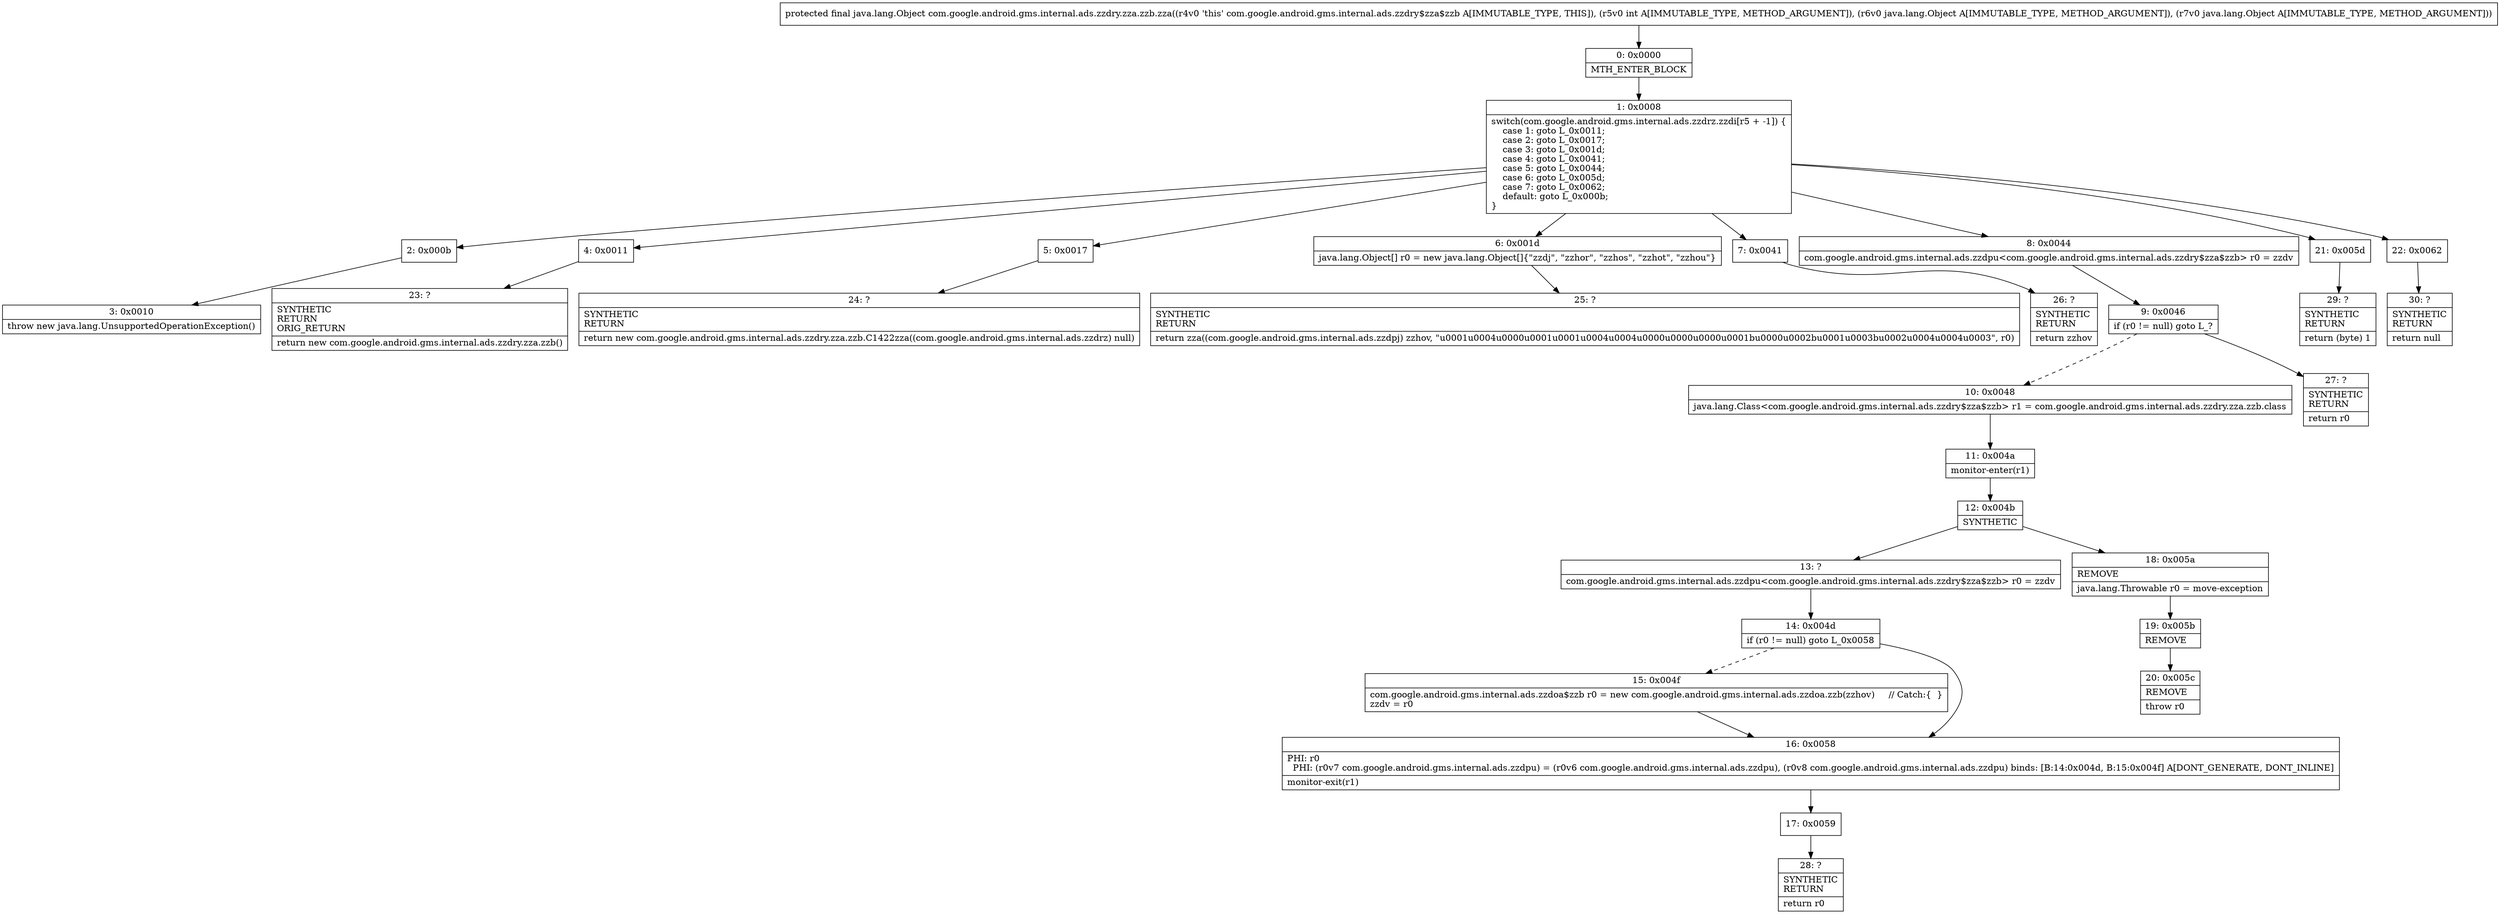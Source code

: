 digraph "CFG forcom.google.android.gms.internal.ads.zzdry.zza.zzb.zza(ILjava\/lang\/Object;Ljava\/lang\/Object;)Ljava\/lang\/Object;" {
Node_0 [shape=record,label="{0\:\ 0x0000|MTH_ENTER_BLOCK\l}"];
Node_1 [shape=record,label="{1\:\ 0x0008|switch(com.google.android.gms.internal.ads.zzdrz.zzdi[r5 + \-1]) \{\l    case 1: goto L_0x0011;\l    case 2: goto L_0x0017;\l    case 3: goto L_0x001d;\l    case 4: goto L_0x0041;\l    case 5: goto L_0x0044;\l    case 6: goto L_0x005d;\l    case 7: goto L_0x0062;\l    default: goto L_0x000b;\l\}\l}"];
Node_2 [shape=record,label="{2\:\ 0x000b}"];
Node_3 [shape=record,label="{3\:\ 0x0010|throw new java.lang.UnsupportedOperationException()\l}"];
Node_4 [shape=record,label="{4\:\ 0x0011}"];
Node_5 [shape=record,label="{5\:\ 0x0017}"];
Node_6 [shape=record,label="{6\:\ 0x001d|java.lang.Object[] r0 = new java.lang.Object[]\{\"zzdj\", \"zzhor\", \"zzhos\", \"zzhot\", \"zzhou\"\}\l}"];
Node_7 [shape=record,label="{7\:\ 0x0041}"];
Node_8 [shape=record,label="{8\:\ 0x0044|com.google.android.gms.internal.ads.zzdpu\<com.google.android.gms.internal.ads.zzdry$zza$zzb\> r0 = zzdv\l}"];
Node_9 [shape=record,label="{9\:\ 0x0046|if (r0 != null) goto L_?\l}"];
Node_10 [shape=record,label="{10\:\ 0x0048|java.lang.Class\<com.google.android.gms.internal.ads.zzdry$zza$zzb\> r1 = com.google.android.gms.internal.ads.zzdry.zza.zzb.class\l}"];
Node_11 [shape=record,label="{11\:\ 0x004a|monitor\-enter(r1)\l}"];
Node_12 [shape=record,label="{12\:\ 0x004b|SYNTHETIC\l}"];
Node_13 [shape=record,label="{13\:\ ?|com.google.android.gms.internal.ads.zzdpu\<com.google.android.gms.internal.ads.zzdry$zza$zzb\> r0 = zzdv\l}"];
Node_14 [shape=record,label="{14\:\ 0x004d|if (r0 != null) goto L_0x0058\l}"];
Node_15 [shape=record,label="{15\:\ 0x004f|com.google.android.gms.internal.ads.zzdoa$zzb r0 = new com.google.android.gms.internal.ads.zzdoa.zzb(zzhov)     \/\/ Catch:\{  \}\lzzdv = r0\l}"];
Node_16 [shape=record,label="{16\:\ 0x0058|PHI: r0 \l  PHI: (r0v7 com.google.android.gms.internal.ads.zzdpu) = (r0v6 com.google.android.gms.internal.ads.zzdpu), (r0v8 com.google.android.gms.internal.ads.zzdpu) binds: [B:14:0x004d, B:15:0x004f] A[DONT_GENERATE, DONT_INLINE]\l|monitor\-exit(r1)\l}"];
Node_17 [shape=record,label="{17\:\ 0x0059}"];
Node_18 [shape=record,label="{18\:\ 0x005a|REMOVE\l|java.lang.Throwable r0 = move\-exception\l}"];
Node_19 [shape=record,label="{19\:\ 0x005b|REMOVE\l}"];
Node_20 [shape=record,label="{20\:\ 0x005c|REMOVE\l|throw r0\l}"];
Node_21 [shape=record,label="{21\:\ 0x005d}"];
Node_22 [shape=record,label="{22\:\ 0x0062}"];
Node_23 [shape=record,label="{23\:\ ?|SYNTHETIC\lRETURN\lORIG_RETURN\l|return new com.google.android.gms.internal.ads.zzdry.zza.zzb()\l}"];
Node_24 [shape=record,label="{24\:\ ?|SYNTHETIC\lRETURN\l|return new com.google.android.gms.internal.ads.zzdry.zza.zzb.C1422zza((com.google.android.gms.internal.ads.zzdrz) null)\l}"];
Node_25 [shape=record,label="{25\:\ ?|SYNTHETIC\lRETURN\l|return zza((com.google.android.gms.internal.ads.zzdpj) zzhov, \"u0001u0004u0000u0001u0001u0004u0004u0000u0000u0000u0001bu0000u0002bu0001u0003bu0002u0004u0004u0003\", r0)\l}"];
Node_26 [shape=record,label="{26\:\ ?|SYNTHETIC\lRETURN\l|return zzhov\l}"];
Node_27 [shape=record,label="{27\:\ ?|SYNTHETIC\lRETURN\l|return r0\l}"];
Node_28 [shape=record,label="{28\:\ ?|SYNTHETIC\lRETURN\l|return r0\l}"];
Node_29 [shape=record,label="{29\:\ ?|SYNTHETIC\lRETURN\l|return (byte) 1\l}"];
Node_30 [shape=record,label="{30\:\ ?|SYNTHETIC\lRETURN\l|return null\l}"];
MethodNode[shape=record,label="{protected final java.lang.Object com.google.android.gms.internal.ads.zzdry.zza.zzb.zza((r4v0 'this' com.google.android.gms.internal.ads.zzdry$zza$zzb A[IMMUTABLE_TYPE, THIS]), (r5v0 int A[IMMUTABLE_TYPE, METHOD_ARGUMENT]), (r6v0 java.lang.Object A[IMMUTABLE_TYPE, METHOD_ARGUMENT]), (r7v0 java.lang.Object A[IMMUTABLE_TYPE, METHOD_ARGUMENT])) }"];
MethodNode -> Node_0;
Node_0 -> Node_1;
Node_1 -> Node_2;
Node_1 -> Node_4;
Node_1 -> Node_5;
Node_1 -> Node_6;
Node_1 -> Node_7;
Node_1 -> Node_8;
Node_1 -> Node_21;
Node_1 -> Node_22;
Node_2 -> Node_3;
Node_4 -> Node_23;
Node_5 -> Node_24;
Node_6 -> Node_25;
Node_7 -> Node_26;
Node_8 -> Node_9;
Node_9 -> Node_10[style=dashed];
Node_9 -> Node_27;
Node_10 -> Node_11;
Node_11 -> Node_12;
Node_12 -> Node_13;
Node_12 -> Node_18;
Node_13 -> Node_14;
Node_14 -> Node_15[style=dashed];
Node_14 -> Node_16;
Node_15 -> Node_16;
Node_16 -> Node_17;
Node_17 -> Node_28;
Node_18 -> Node_19;
Node_19 -> Node_20;
Node_21 -> Node_29;
Node_22 -> Node_30;
}

